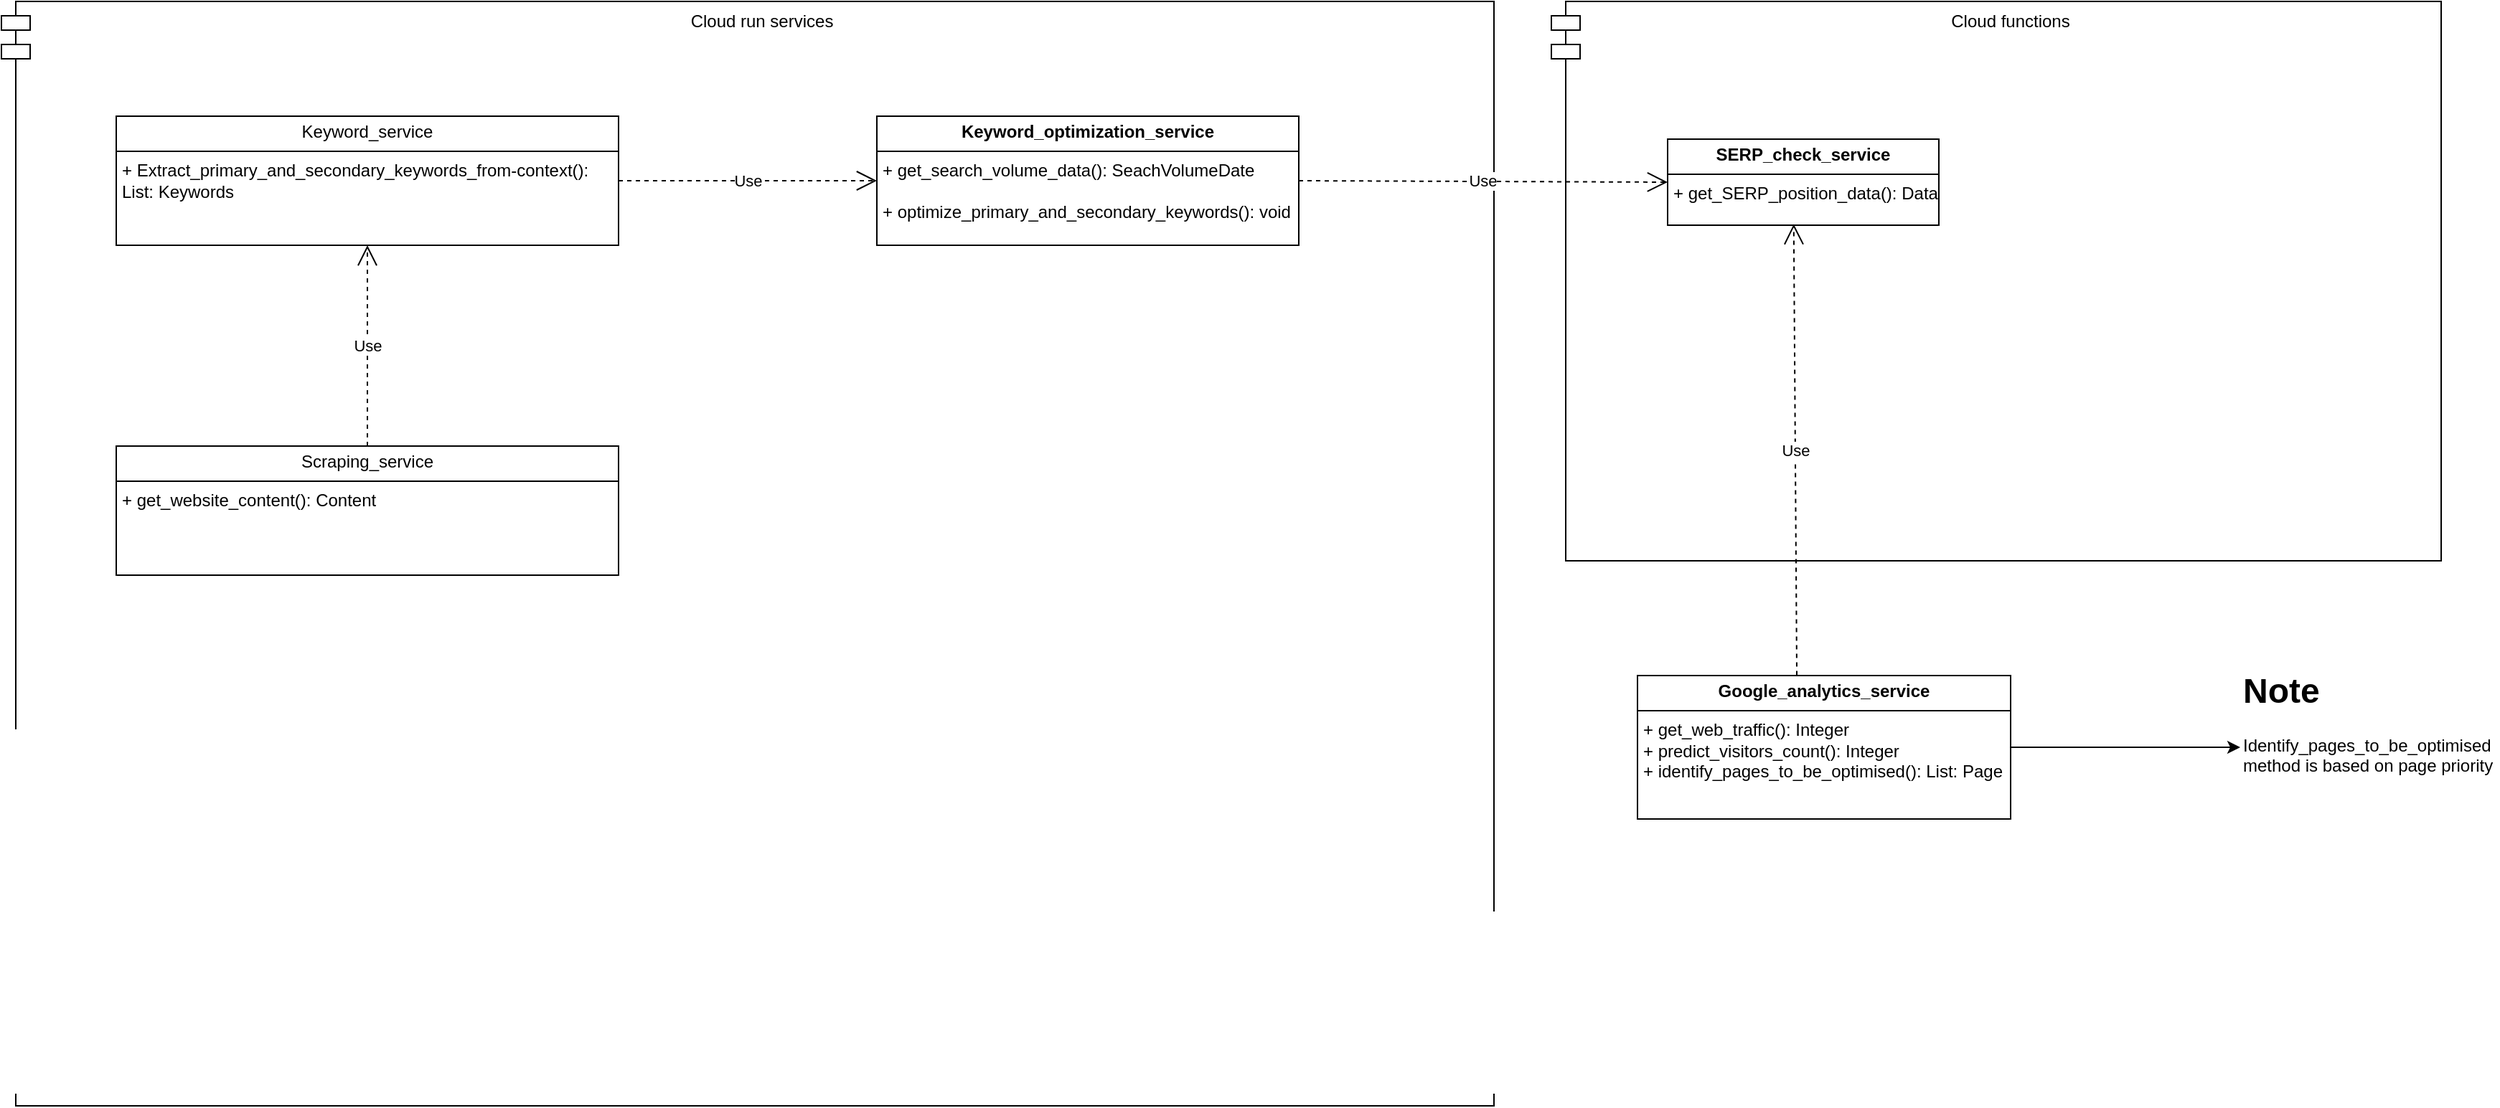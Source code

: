 <mxfile version="24.1.0" type="device">
  <diagram name="Page-1" id="FBYsdal8GXvZE6SGu7Mt">
    <mxGraphModel dx="1860" dy="2107" grid="1" gridSize="10" guides="1" tooltips="1" connect="1" arrows="1" fold="1" page="1" pageScale="1" pageWidth="827" pageHeight="1169" math="0" shadow="0">
      <root>
        <mxCell id="0" />
        <mxCell id="1" parent="0" />
        <mxCell id="IR-27HBc0gsd7sG7MWDK-14" value="Cloud run services" style="shape=module;align=left;spacingLeft=20;align=center;verticalAlign=top;whiteSpace=wrap;html=1;" vertex="1" parent="1">
          <mxGeometry x="80" y="-680" width="1040" height="770" as="geometry" />
        </mxCell>
        <mxCell id="IR-27HBc0gsd7sG7MWDK-6" value="&lt;p style=&quot;margin:0px;margin-top:4px;text-align:center;&quot;&gt;Keyword_&lt;span style=&quot;background-color: initial;&quot;&gt;service&lt;/span&gt;&lt;/p&gt;&lt;hr size=&quot;1&quot; style=&quot;border-style:solid;&quot;&gt;&lt;p style=&quot;margin:0px;margin-left:4px;&quot;&gt;&lt;/p&gt;&lt;p style=&quot;margin:0px;margin-left:4px;&quot;&gt;+ Extract_primary_and_secondary_keywords_from-context(): List: Keywords&lt;/p&gt;" style="verticalAlign=top;align=left;overflow=fill;html=1;whiteSpace=wrap;" vertex="1" parent="1">
          <mxGeometry x="160" y="-600" width="350" height="90" as="geometry" />
        </mxCell>
        <mxCell id="IR-27HBc0gsd7sG7MWDK-5" value="&lt;p style=&quot;margin:0px;margin-top:4px;text-align:center;&quot;&gt;Scraping_service&lt;br&gt;&lt;/p&gt;&lt;hr size=&quot;1&quot; style=&quot;border-style:solid;&quot;&gt;&lt;p style=&quot;margin:0px;margin-left:4px;&quot;&gt;&lt;/p&gt;&lt;p style=&quot;margin:0px;margin-left:4px;&quot;&gt;+ get_website_content(): Content&lt;/p&gt;&lt;p style=&quot;margin:0px;margin-left:4px;&quot;&gt;&lt;br&gt;&lt;/p&gt;" style="verticalAlign=top;align=left;overflow=fill;html=1;whiteSpace=wrap;" vertex="1" parent="1">
          <mxGeometry x="160" y="-370" width="350" height="90" as="geometry" />
        </mxCell>
        <mxCell id="IR-27HBc0gsd7sG7MWDK-16" value="Cloud functions" style="shape=module;align=left;spacingLeft=20;align=center;verticalAlign=top;whiteSpace=wrap;html=1;" vertex="1" parent="1">
          <mxGeometry x="1160" y="-680" width="620" height="390" as="geometry" />
        </mxCell>
        <mxCell id="IR-27HBc0gsd7sG7MWDK-11" value="&lt;p style=&quot;margin:0px;margin-top:4px;text-align:center;&quot;&gt;&lt;b&gt;SERP_check_service&lt;/b&gt;&lt;/p&gt;&lt;hr size=&quot;1&quot; style=&quot;border-style:solid;&quot;&gt;&lt;p style=&quot;margin:0px;margin-left:4px;&quot;&gt;&lt;/p&gt;&lt;p style=&quot;margin:0px;margin-left:4px;&quot;&gt;+ get_SERP_position_data(): Data&lt;/p&gt;" style="verticalAlign=top;align=left;overflow=fill;html=1;whiteSpace=wrap;" vertex="1" parent="1">
          <mxGeometry x="1241" y="-584" width="189" height="60" as="geometry" />
        </mxCell>
        <mxCell id="IR-27HBc0gsd7sG7MWDK-9" value="&lt;p style=&quot;margin:0px;margin-top:4px;text-align:center;&quot;&gt;&lt;b&gt;Keyword_optimization_service&lt;/b&gt;&lt;/p&gt;&lt;hr size=&quot;1&quot; style=&quot;border-style:solid;&quot;&gt;&lt;p style=&quot;margin:0px;margin-left:4px;&quot;&gt;&lt;/p&gt;&lt;p style=&quot;margin:0px;margin-left:4px;&quot;&gt;+ get_search_volume_data(): SeachVolumeDate&lt;/p&gt;&lt;p style=&quot;margin:0px;margin-left:4px;&quot;&gt;&lt;br&gt;&lt;/p&gt;&lt;p style=&quot;margin:0px;margin-left:4px;&quot;&gt;+ optimize_primary_and_secondary_keywords(): void&lt;/p&gt;" style="verticalAlign=top;align=left;overflow=fill;html=1;whiteSpace=wrap;" vertex="1" parent="1">
          <mxGeometry x="690" y="-600" width="294" height="90" as="geometry" />
        </mxCell>
        <mxCell id="IR-27HBc0gsd7sG7MWDK-18" value="Use" style="endArrow=open;endSize=12;dashed=1;html=1;rounded=0;entryX=0.5;entryY=1;entryDx=0;entryDy=0;exitX=0.5;exitY=0;exitDx=0;exitDy=0;" edge="1" parent="1" source="IR-27HBc0gsd7sG7MWDK-5" target="IR-27HBc0gsd7sG7MWDK-6">
          <mxGeometry width="160" relative="1" as="geometry">
            <mxPoint x="180" y="-120" as="sourcePoint" />
            <mxPoint x="340" y="-120" as="targetPoint" />
          </mxGeometry>
        </mxCell>
        <mxCell id="IR-27HBc0gsd7sG7MWDK-19" value="Use" style="endArrow=open;endSize=12;dashed=1;html=1;rounded=0;exitX=1;exitY=0.5;exitDx=0;exitDy=0;entryX=0;entryY=0.5;entryDx=0;entryDy=0;" edge="1" parent="1" source="IR-27HBc0gsd7sG7MWDK-6" target="IR-27HBc0gsd7sG7MWDK-9">
          <mxGeometry width="160" relative="1" as="geometry">
            <mxPoint x="640" y="-430" as="sourcePoint" />
            <mxPoint x="800" y="-430" as="targetPoint" />
          </mxGeometry>
        </mxCell>
        <mxCell id="IR-27HBc0gsd7sG7MWDK-20" value="Use" style="endArrow=open;endSize=12;dashed=1;html=1;rounded=0;exitX=1;exitY=0.5;exitDx=0;exitDy=0;entryX=0;entryY=0.5;entryDx=0;entryDy=0;" edge="1" parent="1" source="IR-27HBc0gsd7sG7MWDK-9" target="IR-27HBc0gsd7sG7MWDK-11">
          <mxGeometry width="160" relative="1" as="geometry">
            <mxPoint x="1070" y="-550" as="sourcePoint" />
            <mxPoint x="1230" y="-550" as="targetPoint" />
          </mxGeometry>
        </mxCell>
        <mxCell id="IR-27HBc0gsd7sG7MWDK-21" value="&lt;p style=&quot;margin:0px;margin-top:4px;text-align:center;&quot;&gt;&lt;b&gt;Google_analytics_service&lt;/b&gt;&lt;/p&gt;&lt;hr size=&quot;1&quot; style=&quot;border-style:solid;&quot;&gt;&lt;p style=&quot;margin:0px;margin-left:4px;&quot;&gt;&lt;/p&gt;&lt;p style=&quot;margin:0px;margin-left:4px;&quot;&gt;+ get_web_traffic(): Integer&lt;/p&gt;&lt;p style=&quot;margin:0px;margin-left:4px;&quot;&gt;+ predict_visitors_count(): Integer&lt;/p&gt;&lt;p style=&quot;margin:0px;margin-left:4px;&quot;&gt;+ identify_pages_to_be_optimised(): List: Page&lt;/p&gt;" style="verticalAlign=top;align=left;overflow=fill;html=1;whiteSpace=wrap;" vertex="1" parent="1">
          <mxGeometry x="1220" y="-210" width="260" height="100" as="geometry" />
        </mxCell>
        <mxCell id="IR-27HBc0gsd7sG7MWDK-24" style="edgeStyle=orthogonalEdgeStyle;rounded=0;orthogonalLoop=1;jettySize=auto;html=1;exitX=1;exitY=0.5;exitDx=0;exitDy=0;" edge="1" parent="1" source="IR-27HBc0gsd7sG7MWDK-21" target="IR-27HBc0gsd7sG7MWDK-23">
          <mxGeometry relative="1" as="geometry" />
        </mxCell>
        <mxCell id="IR-27HBc0gsd7sG7MWDK-23" value="&lt;h1 style=&quot;margin-top: 0px;&quot;&gt;Note&lt;/h1&gt;&lt;p&gt;Identify_pages_to_be_optimised method is based on page priority&lt;/p&gt;" style="text;html=1;whiteSpace=wrap;overflow=hidden;rounded=0;" vertex="1" parent="1">
          <mxGeometry x="1640" y="-220" width="180" height="120" as="geometry" />
        </mxCell>
        <mxCell id="IR-27HBc0gsd7sG7MWDK-25" value="Use" style="endArrow=open;endSize=12;dashed=1;html=1;rounded=0;entryX=0.465;entryY=0.987;entryDx=0;entryDy=0;entryPerimeter=0;exitX=0.427;exitY=-0.003;exitDx=0;exitDy=0;exitPerimeter=0;" edge="1" parent="1" source="IR-27HBc0gsd7sG7MWDK-21" target="IR-27HBc0gsd7sG7MWDK-11">
          <mxGeometry width="160" relative="1" as="geometry">
            <mxPoint x="1300" y="-260" as="sourcePoint" />
            <mxPoint x="1460" y="-260" as="targetPoint" />
          </mxGeometry>
        </mxCell>
      </root>
    </mxGraphModel>
  </diagram>
</mxfile>
